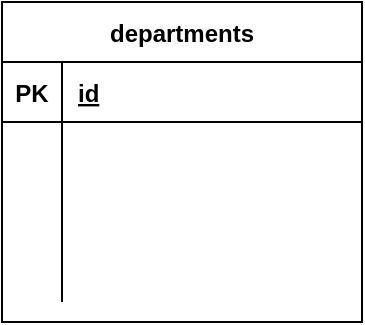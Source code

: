 <mxfile version="14.8.3" type="device"><diagram id="LYJFPeLN8JL1hp2Vids0" name="Page-1"><mxGraphModel dx="509" dy="520" grid="1" gridSize="10" guides="1" tooltips="1" connect="1" arrows="1" fold="1" page="1" pageScale="1" pageWidth="827" pageHeight="1169" math="0" shadow="0"><root><mxCell id="0"/><mxCell id="1" parent="0"/><mxCell id="bKUw8FCIvFF79Dop13kD-1" value="departments" style="shape=table;startSize=30;container=1;collapsible=1;childLayout=tableLayout;fixedRows=1;rowLines=0;fontStyle=1;align=center;resizeLast=1;" vertex="1" parent="1"><mxGeometry x="40" y="40" width="180" height="160" as="geometry"/></mxCell><mxCell id="bKUw8FCIvFF79Dop13kD-2" value="" style="shape=partialRectangle;collapsible=0;dropTarget=0;pointerEvents=0;fillColor=none;top=0;left=0;bottom=1;right=0;points=[[0,0.5],[1,0.5]];portConstraint=eastwest;" vertex="1" parent="bKUw8FCIvFF79Dop13kD-1"><mxGeometry y="30" width="180" height="30" as="geometry"/></mxCell><mxCell id="bKUw8FCIvFF79Dop13kD-3" value="PK" style="shape=partialRectangle;connectable=0;fillColor=none;top=0;left=0;bottom=0;right=0;fontStyle=1;overflow=hidden;" vertex="1" parent="bKUw8FCIvFF79Dop13kD-2"><mxGeometry width="30" height="30" as="geometry"/></mxCell><mxCell id="bKUw8FCIvFF79Dop13kD-4" value="id" style="shape=partialRectangle;connectable=0;fillColor=none;top=0;left=0;bottom=0;right=0;align=left;spacingLeft=6;fontStyle=5;overflow=hidden;" vertex="1" parent="bKUw8FCIvFF79Dop13kD-2"><mxGeometry x="30" width="150" height="30" as="geometry"/></mxCell><mxCell id="bKUw8FCIvFF79Dop13kD-5" value="" style="shape=partialRectangle;collapsible=0;dropTarget=0;pointerEvents=0;fillColor=none;top=0;left=0;bottom=0;right=0;points=[[0,0.5],[1,0.5]];portConstraint=eastwest;" vertex="1" parent="bKUw8FCIvFF79Dop13kD-1"><mxGeometry y="60" width="180" height="30" as="geometry"/></mxCell><mxCell id="bKUw8FCIvFF79Dop13kD-6" value="" style="shape=partialRectangle;connectable=0;fillColor=none;top=0;left=0;bottom=0;right=0;editable=1;overflow=hidden;" vertex="1" parent="bKUw8FCIvFF79Dop13kD-5"><mxGeometry width="30" height="30" as="geometry"/></mxCell><mxCell id="bKUw8FCIvFF79Dop13kD-7" value="" style="shape=partialRectangle;connectable=0;fillColor=none;top=0;left=0;bottom=0;right=0;align=left;spacingLeft=6;overflow=hidden;" vertex="1" parent="bKUw8FCIvFF79Dop13kD-5"><mxGeometry x="30" width="150" height="30" as="geometry"/></mxCell><mxCell id="bKUw8FCIvFF79Dop13kD-8" value="" style="shape=partialRectangle;collapsible=0;dropTarget=0;pointerEvents=0;fillColor=none;top=0;left=0;bottom=0;right=0;points=[[0,0.5],[1,0.5]];portConstraint=eastwest;" vertex="1" parent="bKUw8FCIvFF79Dop13kD-1"><mxGeometry y="90" width="180" height="30" as="geometry"/></mxCell><mxCell id="bKUw8FCIvFF79Dop13kD-9" value="" style="shape=partialRectangle;connectable=0;fillColor=none;top=0;left=0;bottom=0;right=0;editable=1;overflow=hidden;" vertex="1" parent="bKUw8FCIvFF79Dop13kD-8"><mxGeometry width="30" height="30" as="geometry"/></mxCell><mxCell id="bKUw8FCIvFF79Dop13kD-10" value="" style="shape=partialRectangle;connectable=0;fillColor=none;top=0;left=0;bottom=0;right=0;align=left;spacingLeft=6;overflow=hidden;" vertex="1" parent="bKUw8FCIvFF79Dop13kD-8"><mxGeometry x="30" width="150" height="30" as="geometry"/></mxCell><mxCell id="bKUw8FCIvFF79Dop13kD-11" value="" style="shape=partialRectangle;collapsible=0;dropTarget=0;pointerEvents=0;fillColor=none;top=0;left=0;bottom=0;right=0;points=[[0,0.5],[1,0.5]];portConstraint=eastwest;" vertex="1" parent="bKUw8FCIvFF79Dop13kD-1"><mxGeometry y="120" width="180" height="30" as="geometry"/></mxCell><mxCell id="bKUw8FCIvFF79Dop13kD-12" value="" style="shape=partialRectangle;connectable=0;fillColor=none;top=0;left=0;bottom=0;right=0;editable=1;overflow=hidden;" vertex="1" parent="bKUw8FCIvFF79Dop13kD-11"><mxGeometry width="30" height="30" as="geometry"/></mxCell><mxCell id="bKUw8FCIvFF79Dop13kD-13" value="" style="shape=partialRectangle;connectable=0;fillColor=none;top=0;left=0;bottom=0;right=0;align=left;spacingLeft=6;overflow=hidden;" vertex="1" parent="bKUw8FCIvFF79Dop13kD-11"><mxGeometry x="30" width="150" height="30" as="geometry"/></mxCell></root></mxGraphModel></diagram></mxfile>